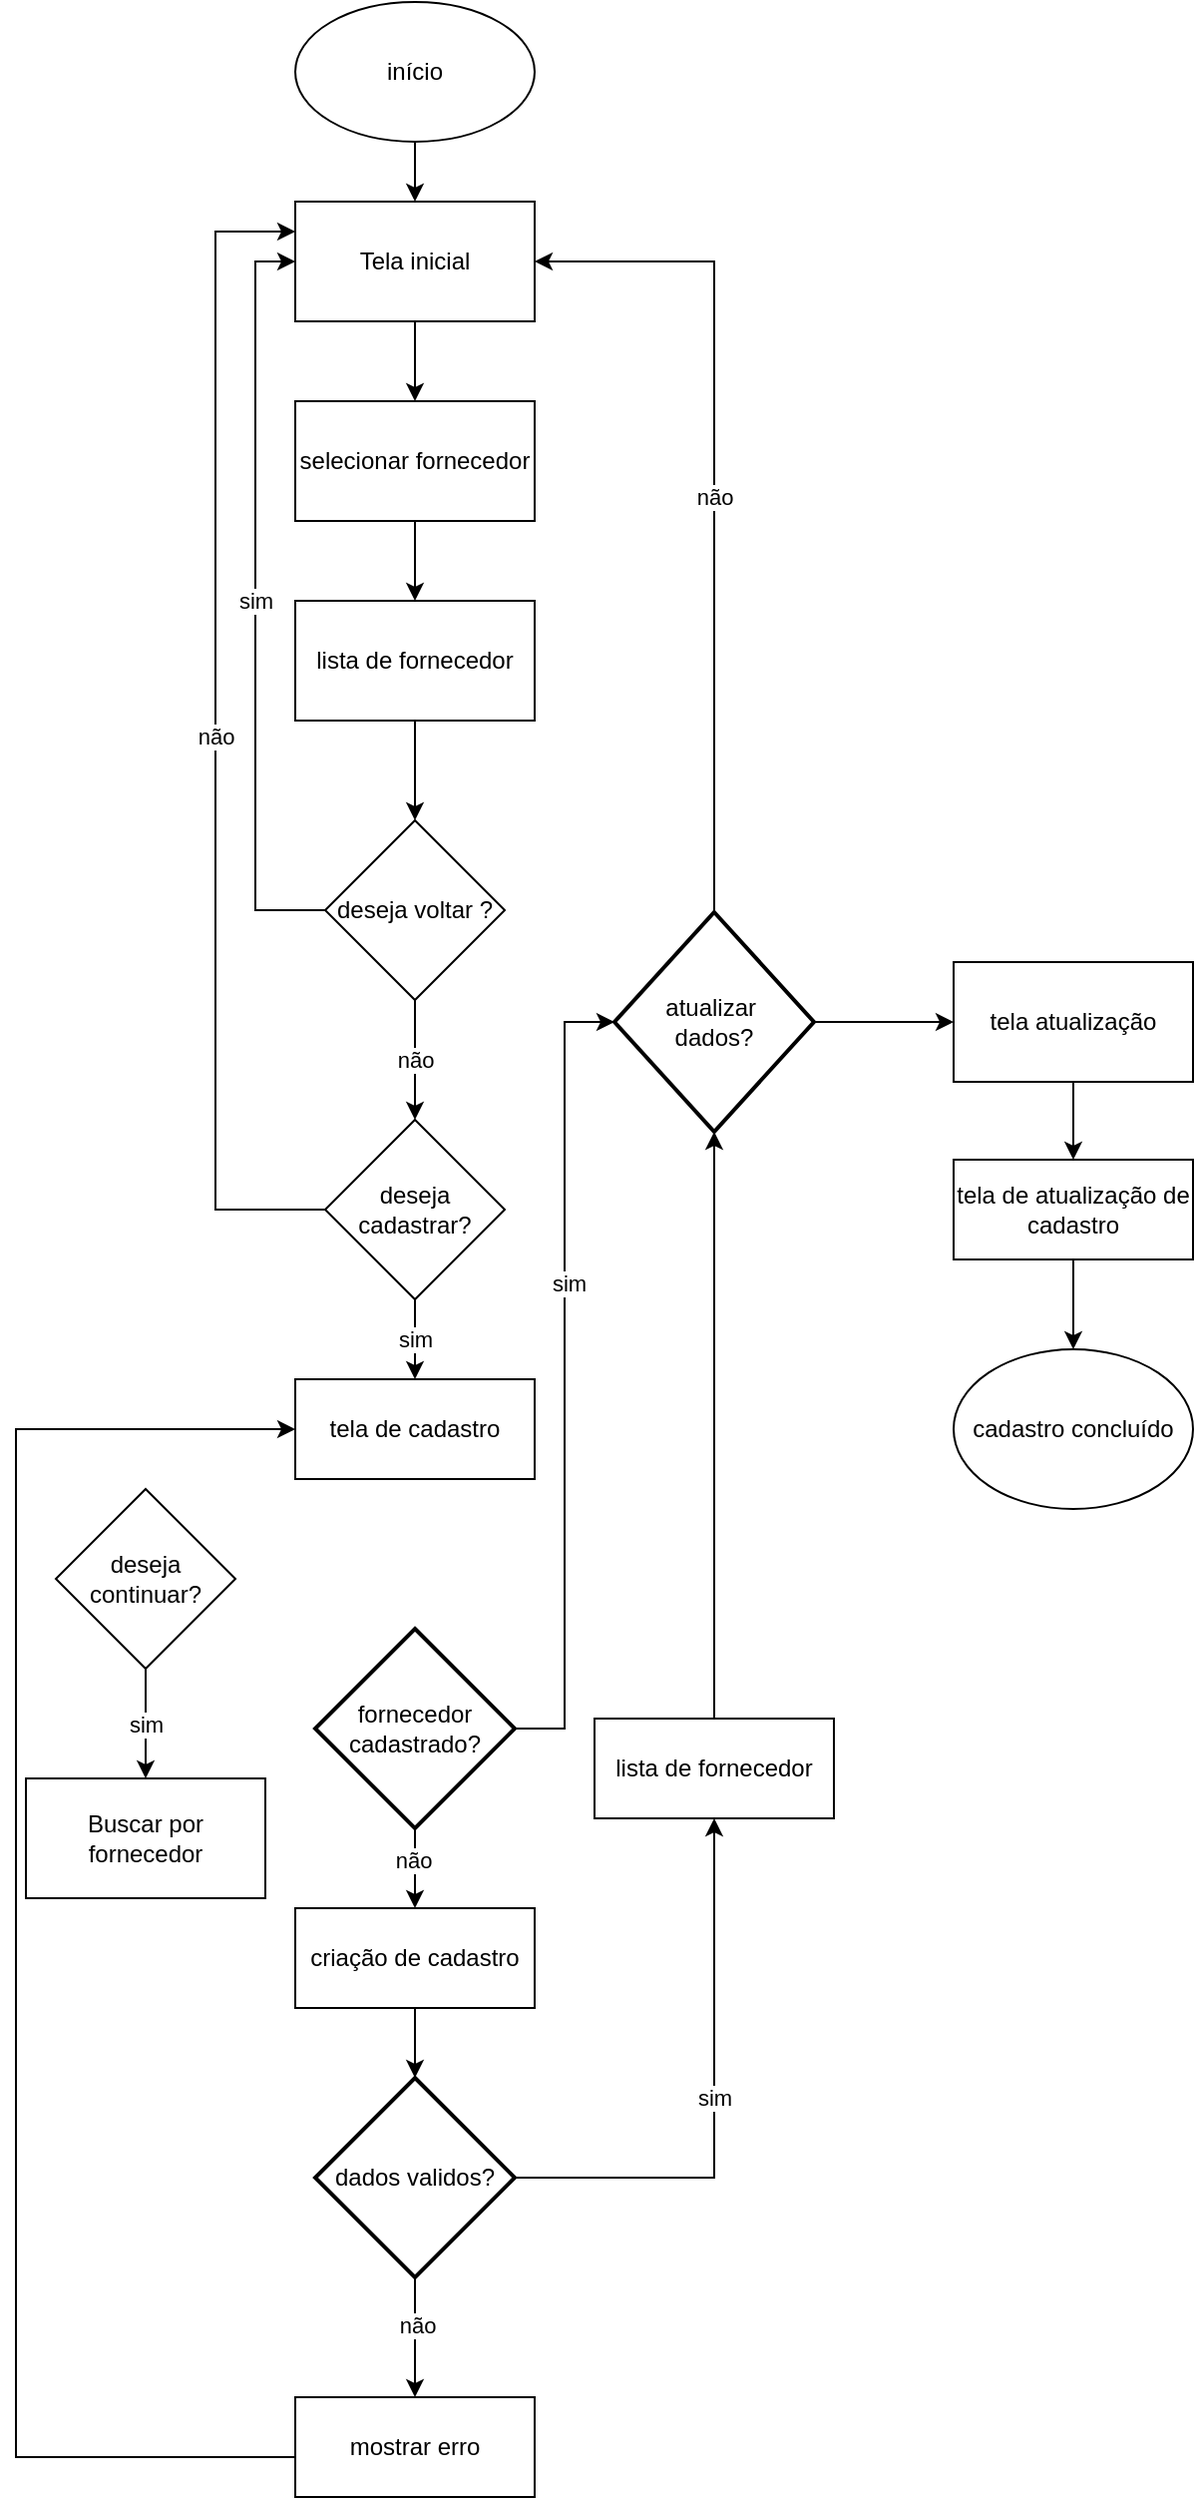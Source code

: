 <mxfile version="24.5.4" type="device">
  <diagram name="Página-1" id="fzBaSC32xhZnemHiDt31">
    <mxGraphModel dx="1434" dy="1941" grid="1" gridSize="10" guides="1" tooltips="1" connect="1" arrows="1" fold="1" page="1" pageScale="1" pageWidth="827" pageHeight="1169" math="0" shadow="0">
      <root>
        <mxCell id="0" />
        <mxCell id="1" parent="0" />
        <mxCell id="4hD5nL2gyvpo3hoIl7UX-3" value="" style="edgeStyle=orthogonalEdgeStyle;rounded=0;orthogonalLoop=1;jettySize=auto;html=1;" parent="1" source="rr6VjP5Ene6Xwm0-y9D6-1" target="4hD5nL2gyvpo3hoIl7UX-2" edge="1">
          <mxGeometry relative="1" as="geometry" />
        </mxCell>
        <mxCell id="rr6VjP5Ene6Xwm0-y9D6-1" value="início" style="ellipse;whiteSpace=wrap;html=1;" parent="1" vertex="1">
          <mxGeometry x="360" y="-1150" width="120" height="70" as="geometry" />
        </mxCell>
        <mxCell id="rr6VjP5Ene6Xwm0-y9D6-15" value="" style="edgeStyle=orthogonalEdgeStyle;rounded=0;orthogonalLoop=1;jettySize=auto;html=1;" parent="1" source="rr6VjP5Ene6Xwm0-y9D6-9" target="rr6VjP5Ene6Xwm0-y9D6-14" edge="1">
          <mxGeometry relative="1" as="geometry" />
        </mxCell>
        <mxCell id="rr6VjP5Ene6Xwm0-y9D6-9" value="criação de cadastro" style="rounded=0;whiteSpace=wrap;html=1;" parent="1" vertex="1">
          <mxGeometry x="360" y="-195" width="120" height="50" as="geometry" />
        </mxCell>
        <mxCell id="rr6VjP5Ene6Xwm0-y9D6-21" value="" style="edgeStyle=orthogonalEdgeStyle;rounded=0;orthogonalLoop=1;jettySize=auto;html=1;" parent="1" source="rr6VjP5Ene6Xwm0-y9D6-14" target="rr6VjP5Ene6Xwm0-y9D6-17" edge="1">
          <mxGeometry relative="1" as="geometry" />
        </mxCell>
        <mxCell id="rr6VjP5Ene6Xwm0-y9D6-22" value="não" style="edgeLabel;html=1;align=center;verticalAlign=middle;resizable=0;points=[];" parent="rr6VjP5Ene6Xwm0-y9D6-21" vertex="1" connectable="0">
          <mxGeometry x="-0.2" y="1" relative="1" as="geometry">
            <mxPoint as="offset" />
          </mxGeometry>
        </mxCell>
        <mxCell id="X2GIAkWYtw3PFwN7N0TX-15" value="sim" style="edgeStyle=orthogonalEdgeStyle;rounded=0;orthogonalLoop=1;jettySize=auto;html=1;" parent="1" source="rr6VjP5Ene6Xwm0-y9D6-14" target="X2GIAkWYtw3PFwN7N0TX-14" edge="1">
          <mxGeometry relative="1" as="geometry" />
        </mxCell>
        <mxCell id="rr6VjP5Ene6Xwm0-y9D6-14" value="dados validos?" style="strokeWidth=2;html=1;shape=mxgraph.flowchart.decision;whiteSpace=wrap;" parent="1" vertex="1">
          <mxGeometry x="370" y="-110" width="100" height="100" as="geometry" />
        </mxCell>
        <mxCell id="X2GIAkWYtw3PFwN7N0TX-24" style="edgeStyle=orthogonalEdgeStyle;rounded=0;orthogonalLoop=1;jettySize=auto;html=1;entryX=0;entryY=0.5;entryDx=0;entryDy=0;" parent="1" source="rr6VjP5Ene6Xwm0-y9D6-17" target="39GJS2aQxwwC91yGKr_o-9" edge="1">
          <mxGeometry relative="1" as="geometry">
            <Array as="points">
              <mxPoint x="220" y="80" />
              <mxPoint x="220" y="-435" />
            </Array>
          </mxGeometry>
        </mxCell>
        <mxCell id="rr6VjP5Ene6Xwm0-y9D6-17" value="mostrar erro" style="rounded=0;whiteSpace=wrap;html=1;" parent="1" vertex="1">
          <mxGeometry x="360" y="50" width="120" height="50" as="geometry" />
        </mxCell>
        <mxCell id="k6yzcaD2BKgBdR7DeETP-2" value="não" style="edgeStyle=orthogonalEdgeStyle;rounded=0;orthogonalLoop=1;jettySize=auto;html=1;entryX=1;entryY=0.5;entryDx=0;entryDy=0;" edge="1" parent="1" source="F4eubXl1xYlK_T8jq5E7-4" target="4hD5nL2gyvpo3hoIl7UX-2">
          <mxGeometry relative="1" as="geometry">
            <Array as="points">
              <mxPoint x="570" y="-1020" />
            </Array>
          </mxGeometry>
        </mxCell>
        <mxCell id="k6yzcaD2BKgBdR7DeETP-7" value="" style="edgeStyle=orthogonalEdgeStyle;rounded=0;orthogonalLoop=1;jettySize=auto;html=1;" edge="1" parent="1" source="F4eubXl1xYlK_T8jq5E7-4" target="qOk2j62u27Vp7eMgsXzX-1">
          <mxGeometry relative="1" as="geometry" />
        </mxCell>
        <mxCell id="F4eubXl1xYlK_T8jq5E7-4" value="atualizar&amp;nbsp;&lt;div&gt;dados?&lt;/div&gt;" style="strokeWidth=2;html=1;shape=mxgraph.flowchart.decision;whiteSpace=wrap;" parent="1" vertex="1">
          <mxGeometry x="520" y="-694" width="100" height="110" as="geometry" />
        </mxCell>
        <mxCell id="k6yzcaD2BKgBdR7DeETP-11" value="" style="edgeStyle=orthogonalEdgeStyle;rounded=0;orthogonalLoop=1;jettySize=auto;html=1;" edge="1" parent="1" source="F4eubXl1xYlK_T8jq5E7-6" target="k6yzcaD2BKgBdR7DeETP-10">
          <mxGeometry relative="1" as="geometry" />
        </mxCell>
        <mxCell id="F4eubXl1xYlK_T8jq5E7-6" value="tela de atualização de cadastro" style="rounded=0;whiteSpace=wrap;html=1;" parent="1" vertex="1">
          <mxGeometry x="690" y="-570" width="120" height="50" as="geometry" />
        </mxCell>
        <mxCell id="X2GIAkWYtw3PFwN7N0TX-5" value="" style="edgeStyle=orthogonalEdgeStyle;rounded=0;orthogonalLoop=1;jettySize=auto;html=1;" parent="1" source="4hD5nL2gyvpo3hoIl7UX-2" target="X2GIAkWYtw3PFwN7N0TX-4" edge="1">
          <mxGeometry relative="1" as="geometry" />
        </mxCell>
        <mxCell id="4hD5nL2gyvpo3hoIl7UX-2" value="Tela inicial" style="rounded=0;whiteSpace=wrap;html=1;" parent="1" vertex="1">
          <mxGeometry x="360" y="-1050" width="120" height="60" as="geometry" />
        </mxCell>
        <mxCell id="4hD5nL2gyvpo3hoIl7UX-7" value="Buscar por fornecedor" style="rounded=0;whiteSpace=wrap;html=1;" parent="1" vertex="1">
          <mxGeometry x="225" y="-260" width="120" height="60" as="geometry" />
        </mxCell>
        <mxCell id="4hD5nL2gyvpo3hoIl7UX-15" value="" style="edgeStyle=orthogonalEdgeStyle;rounded=0;orthogonalLoop=1;jettySize=auto;html=1;" parent="1" source="4hD5nL2gyvpo3hoIl7UX-8" target="rr6VjP5Ene6Xwm0-y9D6-9" edge="1">
          <mxGeometry relative="1" as="geometry" />
        </mxCell>
        <mxCell id="4hD5nL2gyvpo3hoIl7UX-16" value="não" style="edgeLabel;html=1;align=center;verticalAlign=middle;resizable=0;points=[];" parent="4hD5nL2gyvpo3hoIl7UX-15" vertex="1" connectable="0">
          <mxGeometry x="-0.2" y="-1" relative="1" as="geometry">
            <mxPoint as="offset" />
          </mxGeometry>
        </mxCell>
        <mxCell id="4hD5nL2gyvpo3hoIl7UX-8" value="fornecedor cadastrado?" style="strokeWidth=2;html=1;shape=mxgraph.flowchart.decision;whiteSpace=wrap;" parent="1" vertex="1">
          <mxGeometry x="370" y="-335" width="100" height="100" as="geometry" />
        </mxCell>
        <mxCell id="k6yzcaD2BKgBdR7DeETP-5" value="" style="edgeStyle=orthogonalEdgeStyle;rounded=0;orthogonalLoop=1;jettySize=auto;html=1;" edge="1" parent="1" source="qOk2j62u27Vp7eMgsXzX-1" target="F4eubXl1xYlK_T8jq5E7-6">
          <mxGeometry relative="1" as="geometry" />
        </mxCell>
        <mxCell id="qOk2j62u27Vp7eMgsXzX-1" value="tela atualização" style="rounded=0;whiteSpace=wrap;html=1;" parent="1" vertex="1">
          <mxGeometry x="690" y="-669" width="120" height="60" as="geometry" />
        </mxCell>
        <mxCell id="qOk2j62u27Vp7eMgsXzX-6" value="sim" style="edgeStyle=orthogonalEdgeStyle;rounded=0;orthogonalLoop=1;jettySize=auto;html=1;entryX=0;entryY=0.5;entryDx=0;entryDy=0;" parent="1" source="qOk2j62u27Vp7eMgsXzX-3" target="4hD5nL2gyvpo3hoIl7UX-2" edge="1">
          <mxGeometry relative="1" as="geometry">
            <Array as="points">
              <mxPoint x="340" y="-695" />
              <mxPoint x="340" y="-1020" />
            </Array>
          </mxGeometry>
        </mxCell>
        <mxCell id="39GJS2aQxwwC91yGKr_o-8" value="não" style="edgeStyle=orthogonalEdgeStyle;rounded=0;orthogonalLoop=1;jettySize=auto;html=1;" parent="1" source="qOk2j62u27Vp7eMgsXzX-3" target="qOk2j62u27Vp7eMgsXzX-4" edge="1">
          <mxGeometry relative="1" as="geometry" />
        </mxCell>
        <mxCell id="qOk2j62u27Vp7eMgsXzX-3" value="deseja voltar ?" style="rhombus;whiteSpace=wrap;html=1;" parent="1" vertex="1">
          <mxGeometry x="375" y="-740" width="90" height="90" as="geometry" />
        </mxCell>
        <mxCell id="39GJS2aQxwwC91yGKr_o-10" value="sim" style="edgeStyle=orthogonalEdgeStyle;rounded=0;orthogonalLoop=1;jettySize=auto;html=1;" parent="1" source="qOk2j62u27Vp7eMgsXzX-4" target="39GJS2aQxwwC91yGKr_o-9" edge="1">
          <mxGeometry relative="1" as="geometry" />
        </mxCell>
        <mxCell id="X2GIAkWYtw3PFwN7N0TX-9" value="não" style="edgeStyle=orthogonalEdgeStyle;rounded=0;orthogonalLoop=1;jettySize=auto;html=1;entryX=0;entryY=0.25;entryDx=0;entryDy=0;" parent="1" source="qOk2j62u27Vp7eMgsXzX-4" target="4hD5nL2gyvpo3hoIl7UX-2" edge="1">
          <mxGeometry relative="1" as="geometry">
            <Array as="points">
              <mxPoint x="320" y="-545" />
              <mxPoint x="320" y="-1035" />
            </Array>
          </mxGeometry>
        </mxCell>
        <mxCell id="qOk2j62u27Vp7eMgsXzX-4" value="deseja cadastrar?" style="rhombus;whiteSpace=wrap;html=1;" parent="1" vertex="1">
          <mxGeometry x="375" y="-590" width="90" height="90" as="geometry" />
        </mxCell>
        <mxCell id="qOk2j62u27Vp7eMgsXzX-10" value="sim" style="edgeStyle=orthogonalEdgeStyle;rounded=0;orthogonalLoop=1;jettySize=auto;html=1;" parent="1" source="qOk2j62u27Vp7eMgsXzX-8" target="4hD5nL2gyvpo3hoIl7UX-7" edge="1">
          <mxGeometry relative="1" as="geometry" />
        </mxCell>
        <mxCell id="qOk2j62u27Vp7eMgsXzX-8" value="deseja continuar?" style="rhombus;whiteSpace=wrap;html=1;" parent="1" vertex="1">
          <mxGeometry x="240" y="-405" width="90" height="90" as="geometry" />
        </mxCell>
        <mxCell id="39GJS2aQxwwC91yGKr_o-9" value="tela de cadastro" style="rounded=0;whiteSpace=wrap;html=1;" parent="1" vertex="1">
          <mxGeometry x="360" y="-460" width="120" height="50" as="geometry" />
        </mxCell>
        <mxCell id="X2GIAkWYtw3PFwN7N0TX-7" value="" style="edgeStyle=orthogonalEdgeStyle;rounded=0;orthogonalLoop=1;jettySize=auto;html=1;" parent="1" source="X2GIAkWYtw3PFwN7N0TX-4" target="X2GIAkWYtw3PFwN7N0TX-6" edge="1">
          <mxGeometry relative="1" as="geometry" />
        </mxCell>
        <mxCell id="X2GIAkWYtw3PFwN7N0TX-4" value="selecionar fornecedor" style="rounded=0;whiteSpace=wrap;html=1;" parent="1" vertex="1">
          <mxGeometry x="360" y="-950" width="120" height="60" as="geometry" />
        </mxCell>
        <mxCell id="X2GIAkWYtw3PFwN7N0TX-8" value="" style="edgeStyle=orthogonalEdgeStyle;rounded=0;orthogonalLoop=1;jettySize=auto;html=1;" parent="1" source="X2GIAkWYtw3PFwN7N0TX-6" target="qOk2j62u27Vp7eMgsXzX-3" edge="1">
          <mxGeometry relative="1" as="geometry" />
        </mxCell>
        <mxCell id="X2GIAkWYtw3PFwN7N0TX-6" value="lista de fornecedor" style="rounded=0;whiteSpace=wrap;html=1;" parent="1" vertex="1">
          <mxGeometry x="360" y="-850" width="120" height="60" as="geometry" />
        </mxCell>
        <mxCell id="X2GIAkWYtw3PFwN7N0TX-14" value="lista de fornecedor" style="rounded=0;whiteSpace=wrap;html=1;" parent="1" vertex="1">
          <mxGeometry x="510" y="-290" width="120" height="50" as="geometry" />
        </mxCell>
        <mxCell id="X2GIAkWYtw3PFwN7N0TX-17" style="edgeStyle=orthogonalEdgeStyle;rounded=0;orthogonalLoop=1;jettySize=auto;html=1;entryX=0;entryY=0.5;entryDx=0;entryDy=0;entryPerimeter=0;" parent="1" source="4hD5nL2gyvpo3hoIl7UX-8" target="F4eubXl1xYlK_T8jq5E7-4" edge="1">
          <mxGeometry relative="1" as="geometry" />
        </mxCell>
        <mxCell id="X2GIAkWYtw3PFwN7N0TX-18" value="sim" style="edgeLabel;html=1;align=center;verticalAlign=middle;resizable=0;points=[];" parent="X2GIAkWYtw3PFwN7N0TX-17" vertex="1" connectable="0">
          <mxGeometry x="0.231" y="-2" relative="1" as="geometry">
            <mxPoint as="offset" />
          </mxGeometry>
        </mxCell>
        <mxCell id="X2GIAkWYtw3PFwN7N0TX-19" style="edgeStyle=orthogonalEdgeStyle;rounded=0;orthogonalLoop=1;jettySize=auto;html=1;entryX=0.5;entryY=1;entryDx=0;entryDy=0;entryPerimeter=0;" parent="1" source="X2GIAkWYtw3PFwN7N0TX-14" target="F4eubXl1xYlK_T8jq5E7-4" edge="1">
          <mxGeometry relative="1" as="geometry" />
        </mxCell>
        <mxCell id="k6yzcaD2BKgBdR7DeETP-10" value="cadastro concluído" style="ellipse;whiteSpace=wrap;html=1;" vertex="1" parent="1">
          <mxGeometry x="690" y="-475" width="120" height="80" as="geometry" />
        </mxCell>
      </root>
    </mxGraphModel>
  </diagram>
</mxfile>
